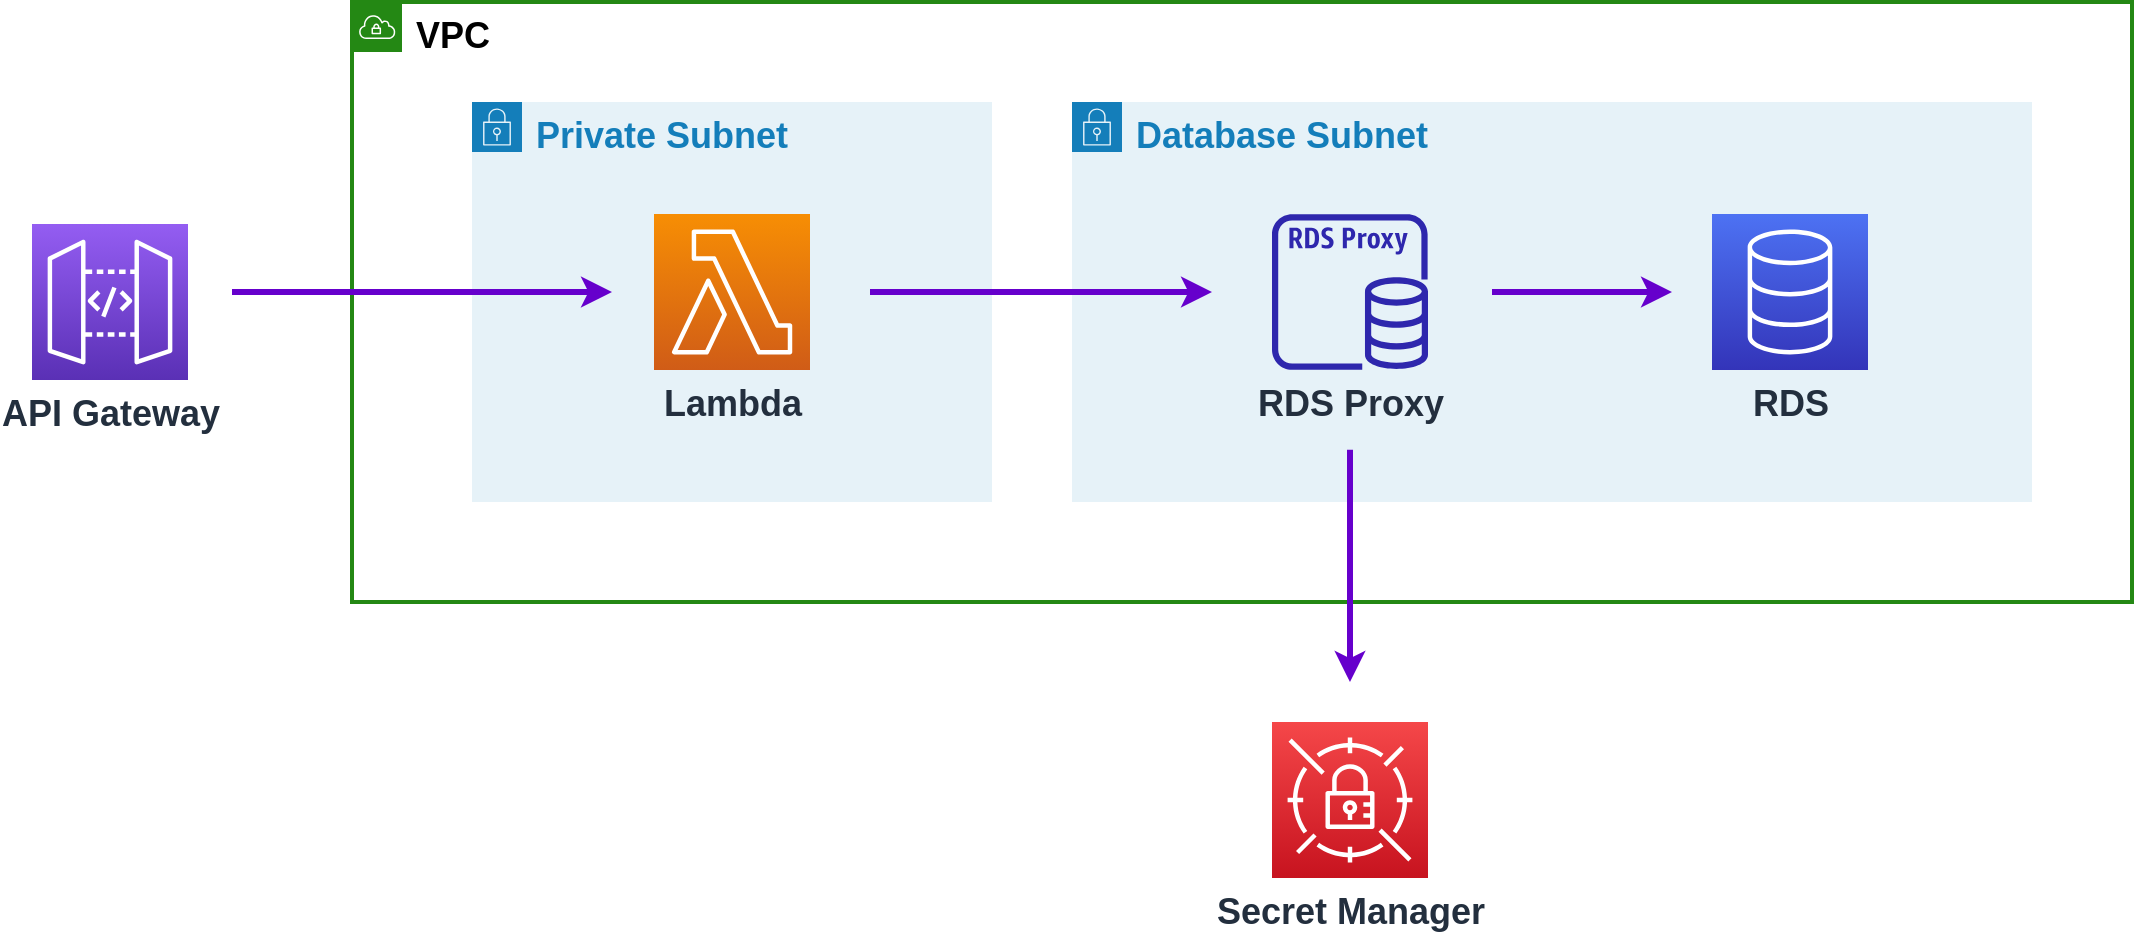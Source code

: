 <mxfile scale="1" border="60">
    <diagram id="S6rWZW6vPruCtc2YrUA7" name="Page-1">
        <mxGraphModel dx="1992" dy="675" grid="1" gridSize="10" guides="1" tooltips="1" connect="1" arrows="1" fold="1" page="1" pageScale="1" pageWidth="827" pageHeight="1169" background="#FFFFFF" math="0" shadow="0">
            <root>
                <mxCell id="0"/>
                <mxCell id="1" parent="0"/>
                <mxCell id="18" value="VPC" style="points=[[0,0],[0.25,0],[0.5,0],[0.75,0],[1,0],[1,0.25],[1,0.5],[1,0.75],[1,1],[0.75,1],[0.5,1],[0.25,1],[0,1],[0,0.75],[0,0.5],[0,0.25]];outlineConnect=0;gradientColor=none;html=1;whiteSpace=wrap;fontSize=18;fontStyle=1;container=1;pointerEvents=0;collapsible=0;recursiveResize=0;shape=mxgraph.aws4.group;grIcon=mxgraph.aws4.group_vpc;strokeColor=#248814;fillColor=none;verticalAlign=top;align=left;spacingLeft=30;fontColor=#000000;dashed=0;strokeWidth=2;" parent="1" vertex="1">
                    <mxGeometry y="70" width="890" height="300" as="geometry"/>
                </mxCell>
                <mxCell id="10" value="Private Subnet" style="points=[[0,0],[0.25,0],[0.5,0],[0.75,0],[1,0],[1,0.25],[1,0.5],[1,0.75],[1,1],[0.75,1],[0.5,1],[0.25,1],[0,1],[0,0.75],[0,0.5],[0,0.25]];outlineConnect=0;gradientColor=none;html=1;whiteSpace=wrap;fontSize=18;fontStyle=1;container=1;pointerEvents=0;collapsible=0;recursiveResize=0;shape=mxgraph.aws4.group;grIcon=mxgraph.aws4.group_security_group;grStroke=0;strokeColor=#147EBA;fillColor=#E6F2F8;verticalAlign=top;align=left;spacingLeft=30;fontColor=#147EBA;dashed=0;" parent="1" vertex="1">
                    <mxGeometry x="60" y="120" width="260" height="200" as="geometry"/>
                </mxCell>
                <mxCell id="19" value="Lambda" style="sketch=0;points=[[0,0,0],[0.25,0,0],[0.5,0,0],[0.75,0,0],[1,0,0],[0,1,0],[0.25,1,0],[0.5,1,0],[0.75,1,0],[1,1,0],[0,0.25,0],[0,0.5,0],[0,0.75,0],[1,0.25,0],[1,0.5,0],[1,0.75,0]];outlineConnect=0;fontColor=#232F3E;gradientColor=#F78E04;gradientDirection=north;fillColor=#D05C17;strokeColor=#ffffff;dashed=0;verticalLabelPosition=bottom;verticalAlign=top;align=center;html=1;fontSize=18;fontStyle=1;aspect=fixed;shape=mxgraph.aws4.resourceIcon;resIcon=mxgraph.aws4.lambda;" parent="10" vertex="1">
                    <mxGeometry x="91" y="56" width="78" height="78" as="geometry"/>
                </mxCell>
                <mxCell id="5" value="Database Subnet" style="points=[[0,0],[0.25,0],[0.5,0],[0.75,0],[1,0],[1,0.25],[1,0.5],[1,0.75],[1,1],[0.75,1],[0.5,1],[0.25,1],[0,1],[0,0.75],[0,0.5],[0,0.25]];outlineConnect=0;gradientColor=none;html=1;whiteSpace=wrap;fontSize=18;fontStyle=1;container=1;pointerEvents=0;collapsible=0;recursiveResize=0;shape=mxgraph.aws4.group;grIcon=mxgraph.aws4.group_security_group;grStroke=0;strokeColor=#147EBA;fillColor=#E6F2F8;verticalAlign=top;align=left;spacingLeft=30;fontColor=#147EBA;dashed=0;" parent="1" vertex="1">
                    <mxGeometry x="360" y="120" width="480" height="200" as="geometry"/>
                </mxCell>
                <mxCell id="8" style="edgeStyle=none;html=1;fontSize=18;sourcePerimeterSpacing=30;strokeColor=#6600CC;strokeWidth=3;fontStyle=1" parent="5" edge="1">
                    <mxGeometry relative="1" as="geometry">
                        <mxPoint x="210" y="95" as="sourcePoint"/>
                        <mxPoint x="300" y="95" as="targetPoint"/>
                    </mxGeometry>
                </mxCell>
                <mxCell id="4" value="RDS Proxy" style="sketch=0;outlineConnect=0;fontColor=#232F3E;gradientColor=none;fillColor=#2E27AD;strokeColor=none;dashed=0;verticalLabelPosition=bottom;verticalAlign=top;align=center;html=1;fontSize=18;fontStyle=1;aspect=fixed;pointerEvents=1;shape=mxgraph.aws4.rds_proxy;" parent="5" vertex="1">
                    <mxGeometry x="100" y="56" width="78" height="78" as="geometry"/>
                </mxCell>
                <mxCell id="3" value="RDS" style="sketch=0;points=[[0,0,0],[0.25,0,0],[0.5,0,0],[0.75,0,0],[1,0,0],[0,1,0],[0.25,1,0],[0.5,1,0],[0.75,1,0],[1,1,0],[0,0.25,0],[0,0.5,0],[0,0.75,0],[1,0.25,0],[1,0.5,0],[1,0.75,0]];outlineConnect=0;fontColor=#232F3E;gradientColor=#4D72F3;gradientDirection=north;fillColor=#3334B9;strokeColor=#ffffff;dashed=0;verticalLabelPosition=bottom;verticalAlign=top;align=center;html=1;fontSize=18;fontStyle=1;aspect=fixed;shape=mxgraph.aws4.resourceIcon;resIcon=mxgraph.aws4.database;" parent="5" vertex="1">
                    <mxGeometry x="320" y="56" width="78" height="78" as="geometry"/>
                </mxCell>
                <mxCell id="6" value="Secret Manager" style="sketch=0;points=[[0,0,0],[0.25,0,0],[0.5,0,0],[0.75,0,0],[1,0,0],[0,1,0],[0.25,1,0],[0.5,1,0],[0.75,1,0],[1,1,0],[0,0.25,0],[0,0.5,0],[0,0.75,0],[1,0.25,0],[1,0.5,0],[1,0.75,0]];outlineConnect=0;fontColor=#232F3E;gradientColor=#F54749;gradientDirection=north;fillColor=#C7131F;strokeColor=#ffffff;dashed=0;verticalLabelPosition=bottom;verticalAlign=top;align=center;html=1;fontSize=18;fontStyle=1;aspect=fixed;shape=mxgraph.aws4.resourceIcon;resIcon=mxgraph.aws4.secrets_manager;" parent="1" vertex="1">
                    <mxGeometry x="460" y="430" width="78" height="78" as="geometry"/>
                </mxCell>
                <mxCell id="7" style="edgeStyle=none;html=1;fontSize=18;sourcePerimeterSpacing=40;strokeWidth=3;strokeColor=#6600CC;fontStyle=1" parent="1" source="4" edge="1">
                    <mxGeometry relative="1" as="geometry">
                        <mxPoint x="499" y="410" as="targetPoint"/>
                    </mxGeometry>
                </mxCell>
                <mxCell id="17" style="edgeStyle=none;html=1;fontSize=18;sourcePerimeterSpacing=30;strokeColor=#6600CC;strokeWidth=3;fontStyle=1" parent="1" edge="1">
                    <mxGeometry relative="1" as="geometry">
                        <mxPoint x="130" y="215" as="targetPoint"/>
                        <mxPoint x="-60" y="215" as="sourcePoint"/>
                    </mxGeometry>
                </mxCell>
                <mxCell id="24" style="edgeStyle=none;html=1;targetPerimeterSpacing=0;sourcePerimeterSpacing=30;strokeWidth=3;strokeColor=#6600CC;" edge="1" parent="1" source="19">
                    <mxGeometry relative="1" as="geometry">
                        <mxPoint x="430" y="215" as="targetPoint"/>
                    </mxGeometry>
                </mxCell>
                <mxCell id="28" value="API Gateway" style="sketch=0;points=[[0,0,0],[0.25,0,0],[0.5,0,0],[0.75,0,0],[1,0,0],[0,1,0],[0.25,1,0],[0.5,1,0],[0.75,1,0],[1,1,0],[0,0.25,0],[0,0.5,0],[0,0.75,0],[1,0.25,0],[1,0.5,0],[1,0.75,0]];outlineConnect=0;fontColor=#232F3E;gradientColor=#945DF2;gradientDirection=north;fillColor=#5A30B5;strokeColor=#ffffff;dashed=0;verticalLabelPosition=bottom;verticalAlign=top;align=center;html=1;fontSize=18;fontStyle=1;aspect=fixed;shape=mxgraph.aws4.resourceIcon;resIcon=mxgraph.aws4.api_gateway;" vertex="1" parent="1">
                    <mxGeometry x="-160" y="181" width="78" height="78" as="geometry"/>
                </mxCell>
            </root>
        </mxGraphModel>
    </diagram>
</mxfile>
